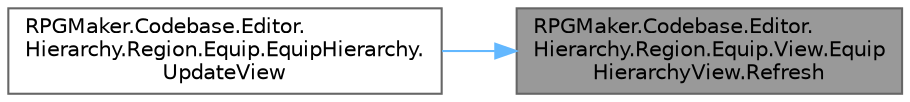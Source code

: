 digraph "RPGMaker.Codebase.Editor.Hierarchy.Region.Equip.View.EquipHierarchyView.Refresh"
{
 // LATEX_PDF_SIZE
  bgcolor="transparent";
  edge [fontname=Helvetica,fontsize=10,labelfontname=Helvetica,labelfontsize=10];
  node [fontname=Helvetica,fontsize=10,shape=box,height=0.2,width=0.4];
  rankdir="RL";
  Node1 [id="Node000001",label="RPGMaker.Codebase.Editor.\lHierarchy.Region.Equip.View.Equip\lHierarchyView.Refresh",height=0.2,width=0.4,color="gray40", fillcolor="grey60", style="filled", fontcolor="black",tooltip="データ更新"];
  Node1 -> Node2 [id="edge1_Node000001_Node000002",dir="back",color="steelblue1",style="solid",tooltip=" "];
  Node2 [id="Node000002",label="RPGMaker.Codebase.Editor.\lHierarchy.Region.Equip.EquipHierarchy.\lUpdateView",height=0.2,width=0.4,color="grey40", fillcolor="white", style="filled",URL="$de/dca/class_r_p_g_maker_1_1_codebase_1_1_editor_1_1_hierarchy_1_1_region_1_1_equip_1_1_equip_hierarchy.html#a6a5f5bd7eebbf973c760931390ece80c",tooltip="Viewの更新"];
}
